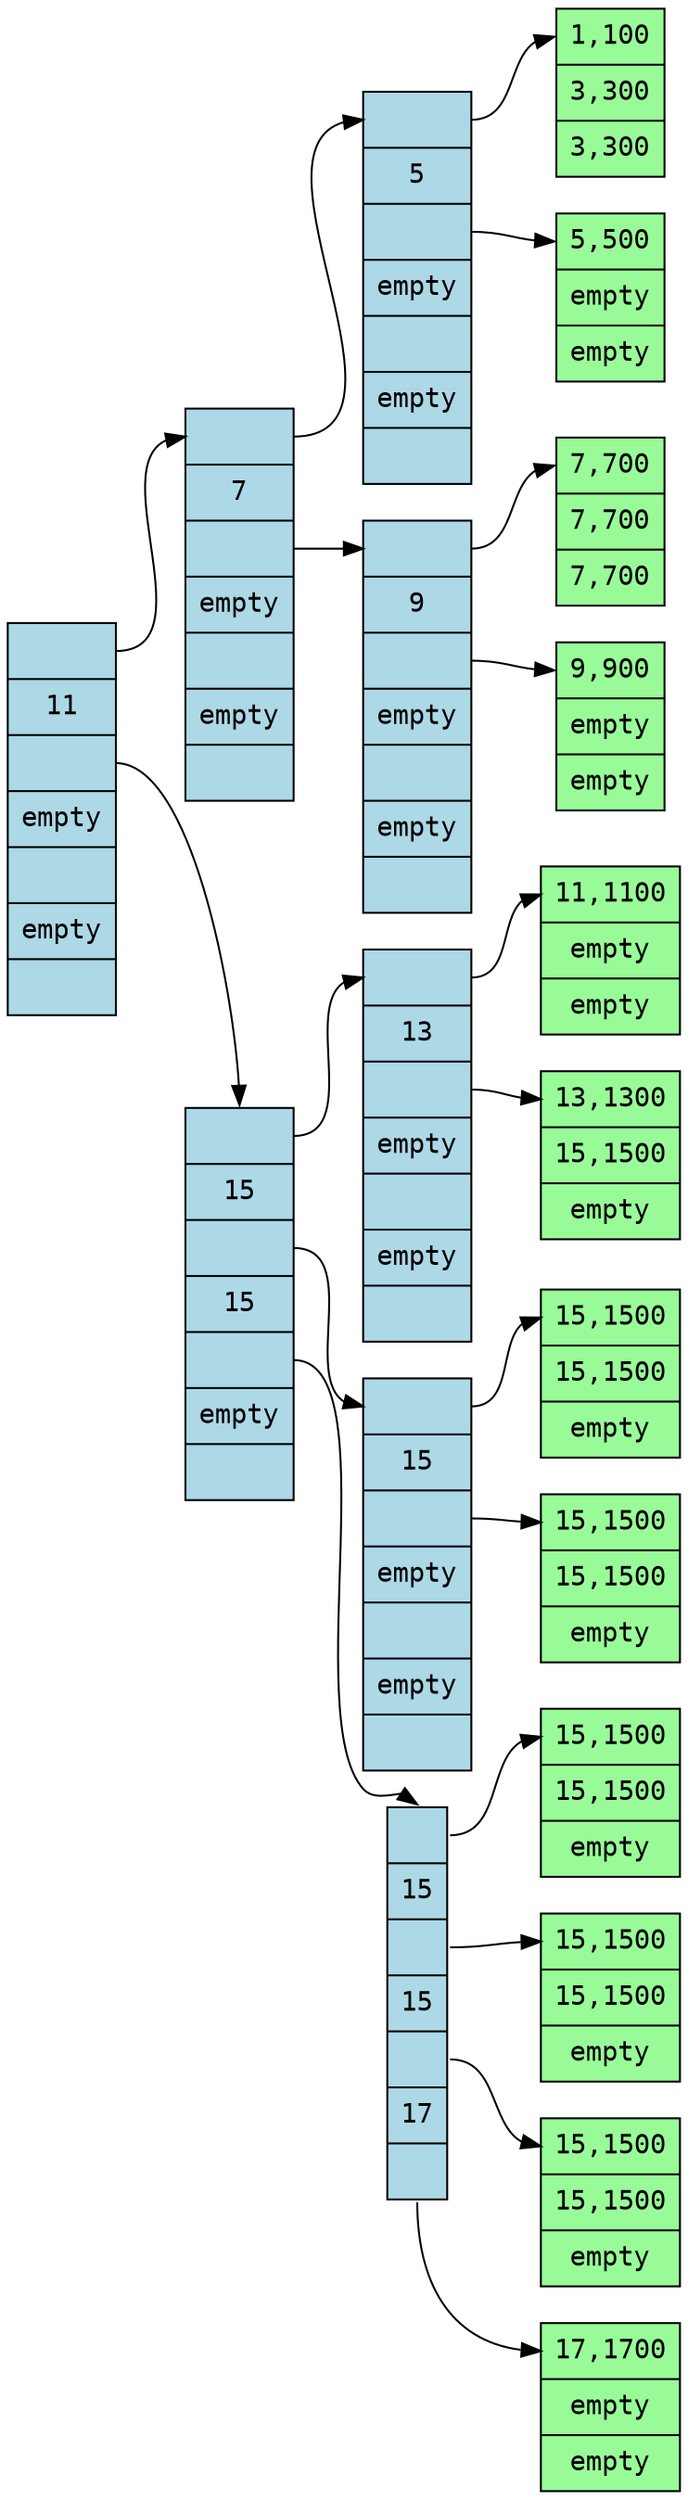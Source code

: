 digraph btree {
rankdir=LR;
fontname=Courier;
node [shape = record,margin=.1,width=.1,height=.1,fontname=Courier,style="filled"];
page1[label = "<f0> 1,100|3,300|3,300",fillcolor="palegreen"];
page2[label = "<f0>|5|<f1>|empty||empty|",fillcolor="lightblue"];
"page2":f0 -> "page1":f0;
"page2":f1 -> "page5":f0;
page3[label = "<f0> 7,700|7,700|7,700",fillcolor="palegreen"];
page4[label = "<f0> 13,1300|15,1500|empty",fillcolor="palegreen"];
page5[label = "<f0> 5,500|empty|empty",fillcolor="palegreen"];
page6[label = "<f0> 11,1100|empty|empty",fillcolor="palegreen"];
page7[label = "<f0>|7|<f1>|empty||empty|",fillcolor="lightblue"];
"page7":f0 -> "page2":f0;
"page7":f1 -> "page8":f0;
page8[label = "<f0>|9|<f1>|empty||empty|",fillcolor="lightblue"];
"page8":f0 -> "page3":f0;
"page8":f1 -> "page9":f0;
page9[label = "<f0> 9,900|empty|empty",fillcolor="palegreen"];
page10[label = "<f0> 17,1700|empty|empty",fillcolor="palegreen"];
page11[label = "<f0>|13|<f1>|empty||empty|",fillcolor="lightblue"];
"page11":f0 -> "page6":f0;
"page11":f1 -> "page4":f0;
page12[label = "<f0> 15,1500|15,1500|empty",fillcolor="palegreen"];
page13[label = "<f0> 15,1500|15,1500|empty",fillcolor="palegreen"];
page14[label = "<f0>|15|<f1>|empty||empty|",fillcolor="lightblue"];
"page14":f0 -> "page12":f0;
"page14":f1 -> "page13":f0;
page15[label = "<f0> 15,1500|15,1500|empty",fillcolor="palegreen"];
page16[label = "<f0> 15,1500|15,1500|empty",fillcolor="palegreen"];
page17[label = "<f0>|15|<f1>|15|<f2>|17|<f3>",fillcolor="lightblue"];
"page17":f0 -> "page15":f0;
"page17":f1 -> "page16":f0;
"page17":f2 -> "page20":f0;
"page17":f3 -> "page10":f0;
page18[label = "<f0>|11|<f1>|empty||empty|",fillcolor="lightblue"];
"page18":f0 -> "page7":f0;
"page18":f1 -> "page19":f0;
page19[label = "<f0>|15|<f1>|15|<f2>|empty|",fillcolor="lightblue"];
"page19":f0 -> "page11":f0;
"page19":f1 -> "page14":f0;
"page19":f2 -> "page17":f0;
page20[label = "<f0> 15,1500|15,1500|empty",fillcolor="palegreen"];
}
